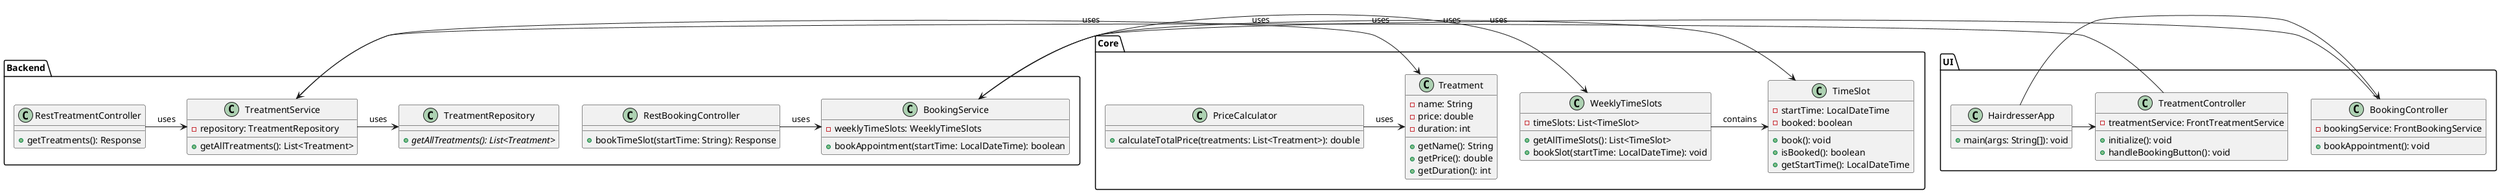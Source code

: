 @startuml klassediagram

package "Core" {
  class Treatment {
    - name: String
    - price: double
    - duration: int
    + getName(): String
    + getPrice(): double
    + getDuration(): int
  }

  class PriceCalculator {
    + calculateTotalPrice(treatments: List<Treatment>): double
  }

  class TimeSlot {
    - startTime: LocalDateTime
    - booked: boolean
    + book(): void
    + isBooked(): boolean
    + getStartTime(): LocalDateTime
  }

  class WeeklyTimeSlots {
    - timeSlots: List<TimeSlot>
    + getAllTimeSlots(): List<TimeSlot>
    + bookSlot(startTime: LocalDateTime): void
  }
}

package "Backend" {
  class BookingService {
    - weeklyTimeSlots: WeeklyTimeSlots
    + bookAppointment(startTime: LocalDateTime): boolean
  }

  class TreatmentService {
    - repository: TreatmentRepository
    + getAllTreatments(): List<Treatment>
  }

  class TreatmentRepository {
    {abstract} + getAllTreatments(): List<Treatment>
  }

  class RestBookingController {
    + bookTimeSlot(startTime: String): Response
  }

  class RestTreatmentController {
    + getTreatments(): Response
  }
}

package "UI" {
  class HairdresserApp {
    + main(args: String[]): void
  }

  class BookingController {
    - bookingService: FrontBookingService
    + bookAppointment(): void
  }

  class TreatmentController {
    - treatmentService: FrontTreatmentService
    + initialize(): void
    + handleBookingButton(): void
  }
}

BookingService -> WeeklyTimeSlots : "uses"
BookingService -> TimeSlot : "uses"
TreatmentService -> TreatmentRepository : "uses"
TreatmentService -> Treatment : "uses"

PriceCalculator -> Treatment : "uses"
WeeklyTimeSlots -> TimeSlot : "contains"
RestBookingController -> BookingService : "uses"
RestTreatmentController -> TreatmentService : "uses"

BookingController -> BookingService : "uses"
TreatmentController -> TreatmentService : "uses"

HairdresserApp -> BookingController
HairdresserApp -> TreatmentController

@enduml
